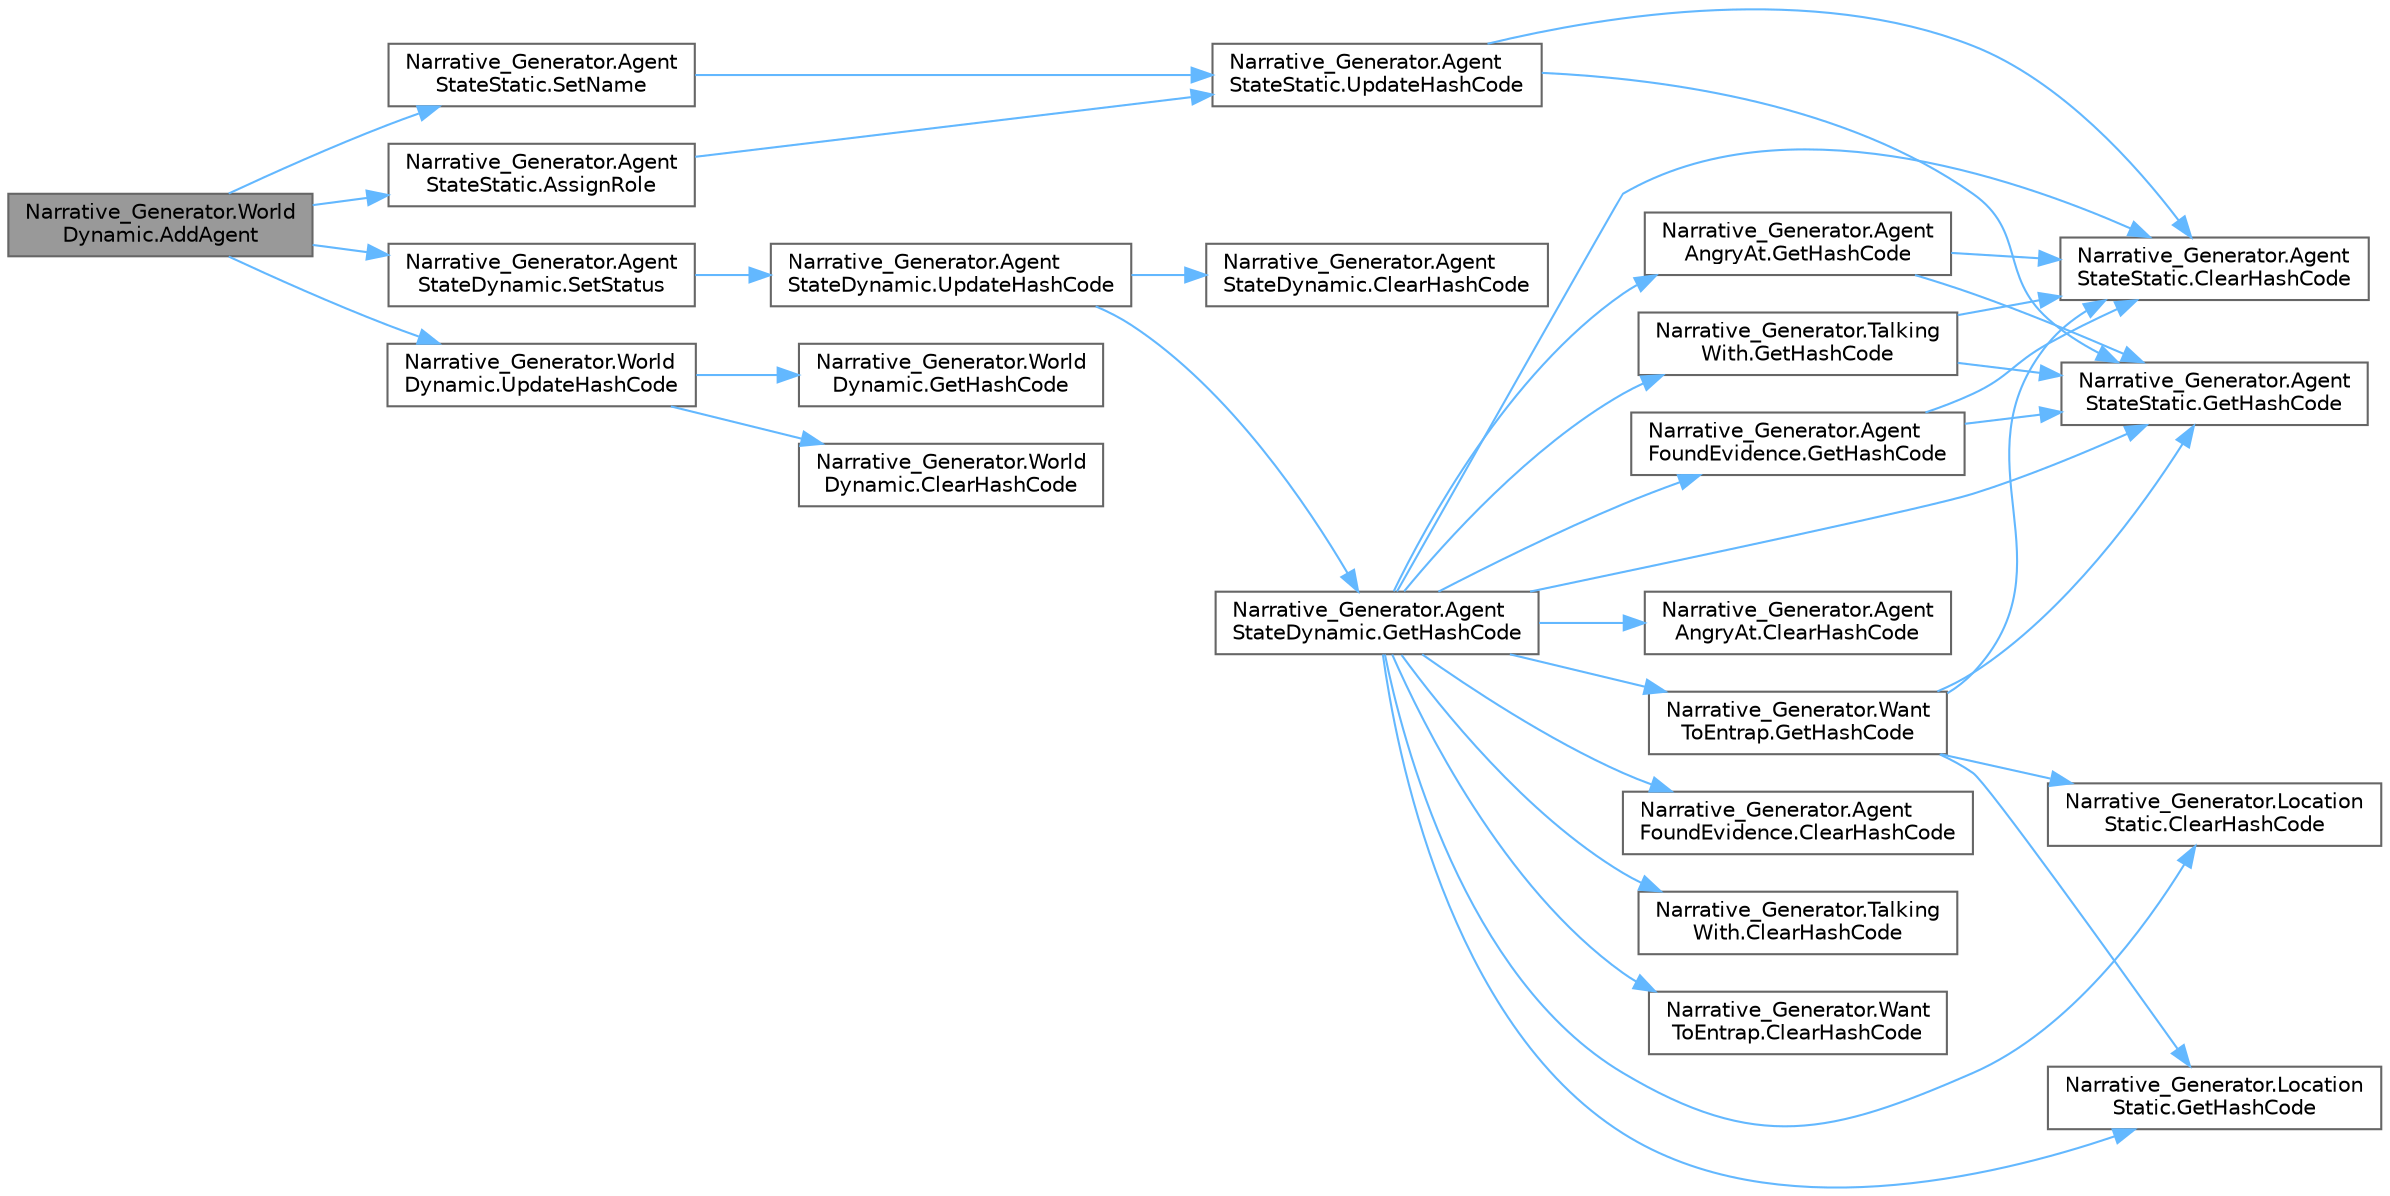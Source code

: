 digraph "Narrative_Generator.WorldDynamic.AddAgent"
{
 // LATEX_PDF_SIZE
  bgcolor="transparent";
  edge [fontname=Helvetica,fontsize=10,labelfontname=Helvetica,labelfontsize=10];
  node [fontname=Helvetica,fontsize=10,shape=box,height=0.2,width=0.4];
  rankdir="LR";
  Node1 [label="Narrative_Generator.World\lDynamic.AddAgent",height=0.2,width=0.4,color="gray40", fillcolor="grey60", style="filled", fontcolor="black",tooltip="Adding an agent, basic information about it is specified in separate parameters."];
  Node1 -> Node2 [color="steelblue1",style="solid"];
  Node2 [label="Narrative_Generator.Agent\lStateStatic.AssignRole",height=0.2,width=0.4,color="grey40", fillcolor="white", style="filled",URL="$class_narrative___generator_1_1_agent_state_static.html#a35afb17595bcc902d0699944a04ac631",tooltip="A method that assigns a role to an agent."];
  Node2 -> Node3 [color="steelblue1",style="solid"];
  Node3 [label="Narrative_Generator.Agent\lStateStatic.UpdateHashCode",height=0.2,width=0.4,color="grey40", fillcolor="white", style="filled",URL="$class_narrative___generator_1_1_agent_state_static.html#afb4030bd95ae5b4dbad586fdb6e4f111",tooltip="Updates (refresh) the current hash code value."];
  Node3 -> Node4 [color="steelblue1",style="solid"];
  Node4 [label="Narrative_Generator.Agent\lStateStatic.ClearHashCode",height=0.2,width=0.4,color="grey40", fillcolor="white", style="filled",URL="$class_narrative___generator_1_1_agent_state_static.html#a2827a4f98ca2a38a486f746f40883d47",tooltip="Clears the current hash code value."];
  Node3 -> Node5 [color="steelblue1",style="solid"];
  Node5 [label="Narrative_Generator.Agent\lStateStatic.GetHashCode",height=0.2,width=0.4,color="grey40", fillcolor="white", style="filled",URL="$class_narrative___generator_1_1_agent_state_static.html#acf5f6b1ff2055ef1ab278bb6183d0b67",tooltip="Calculates and returns the hash code of this instance of the static part of the agent's state."];
  Node1 -> Node6 [color="steelblue1",style="solid"];
  Node6 [label="Narrative_Generator.Agent\lStateStatic.SetName",height=0.2,width=0.4,color="grey40", fillcolor="white", style="filled",URL="$class_narrative___generator_1_1_agent_state_static.html#ad50006634536af999ec75020fbac13b7",tooltip="A method that assigns the name of the agent."];
  Node6 -> Node3 [color="steelblue1",style="solid"];
  Node1 -> Node7 [color="steelblue1",style="solid"];
  Node7 [label="Narrative_Generator.Agent\lStateDynamic.SetStatus",height=0.2,width=0.4,color="grey40", fillcolor="white", style="filled",URL="$class_narrative___generator_1_1_agent_state_dynamic.html#a1047c9144806e09d1b3acb89bdfbd58a",tooltip="The method that sets the agent's status."];
  Node7 -> Node8 [color="steelblue1",style="solid"];
  Node8 [label="Narrative_Generator.Agent\lStateDynamic.UpdateHashCode",height=0.2,width=0.4,color="grey40", fillcolor="white", style="filled",URL="$class_narrative___generator_1_1_agent_state_dynamic.html#ae5def9114b62d20b4d3b7811dff71494",tooltip="Updates (refresh) the current hash code value."];
  Node8 -> Node9 [color="steelblue1",style="solid"];
  Node9 [label="Narrative_Generator.Agent\lStateDynamic.ClearHashCode",height=0.2,width=0.4,color="grey40", fillcolor="white", style="filled",URL="$class_narrative___generator_1_1_agent_state_dynamic.html#a045c711e495e00e1c20b53192ee1b5bb",tooltip="Clears the current hash code value."];
  Node8 -> Node10 [color="steelblue1",style="solid"];
  Node10 [label="Narrative_Generator.Agent\lStateDynamic.GetHashCode",height=0.2,width=0.4,color="grey40", fillcolor="white", style="filled",URL="$class_narrative___generator_1_1_agent_state_dynamic.html#acc89349f24d3eedd35bdd1d13f1fc501",tooltip="Calculates and returns the hash code of this instance of the dynamic part of the agent's state."];
  Node10 -> Node4 [color="steelblue1",style="solid"];
  Node10 -> Node11 [color="steelblue1",style="solid"];
  Node11 [label="Narrative_Generator.Agent\lAngryAt.ClearHashCode",height=0.2,width=0.4,color="grey40", fillcolor="white", style="filled",URL="$class_narrative___generator_1_1_agent_angry_at.html#a34b938b00e0b39a15bc4e0f080d87465",tooltip="Clears the current hash code value."];
  Node10 -> Node12 [color="steelblue1",style="solid"];
  Node12 [label="Narrative_Generator.Agent\lFoundEvidence.ClearHashCode",height=0.2,width=0.4,color="grey40", fillcolor="white", style="filled",URL="$class_narrative___generator_1_1_agent_found_evidence.html#a76ec5fd88de5d5d24947c421603085b8",tooltip="Clears the current hash code value."];
  Node10 -> Node13 [color="steelblue1",style="solid"];
  Node13 [label="Narrative_Generator.Talking\lWith.ClearHashCode",height=0.2,width=0.4,color="grey40", fillcolor="white", style="filled",URL="$class_narrative___generator_1_1_talking_with.html#ad8c90710fe669126ecd8f7be504e200b",tooltip="Clears the current hash code value."];
  Node10 -> Node14 [color="steelblue1",style="solid"];
  Node14 [label="Narrative_Generator.Want\lToEntrap.ClearHashCode",height=0.2,width=0.4,color="grey40", fillcolor="white", style="filled",URL="$class_narrative___generator_1_1_want_to_entrap.html#a70ee8f09f1f439067ba4edfe1acb0dd8",tooltip="Clears the current hash code value."];
  Node10 -> Node15 [color="steelblue1",style="solid"];
  Node15 [label="Narrative_Generator.Location\lStatic.ClearHashCode",height=0.2,width=0.4,color="grey40", fillcolor="white", style="filled",URL="$class_narrative___generator_1_1_location_static.html#a7d9ed82d1e88a7362f28742b114f158f",tooltip="Clears the current hash code value."];
  Node10 -> Node5 [color="steelblue1",style="solid"];
  Node10 -> Node16 [color="steelblue1",style="solid"];
  Node16 [label="Narrative_Generator.Agent\lAngryAt.GetHashCode",height=0.2,width=0.4,color="grey40", fillcolor="white", style="filled",URL="$class_narrative___generator_1_1_agent_angry_at.html#a1b3c042c55edb49b40586cc2f248c83b",tooltip="Calculates and returns the hash code of this instance of the AgentAngryAt."];
  Node16 -> Node4 [color="steelblue1",style="solid"];
  Node16 -> Node5 [color="steelblue1",style="solid"];
  Node10 -> Node17 [color="steelblue1",style="solid"];
  Node17 [label="Narrative_Generator.Agent\lFoundEvidence.GetHashCode",height=0.2,width=0.4,color="grey40", fillcolor="white", style="filled",URL="$class_narrative___generator_1_1_agent_found_evidence.html#a44e1bbe8c16ffaa694befd9bb2ebc25b",tooltip="Calculates and returns the hash code of this instance of the AgentFoundEvidence."];
  Node17 -> Node4 [color="steelblue1",style="solid"];
  Node17 -> Node5 [color="steelblue1",style="solid"];
  Node10 -> Node18 [color="steelblue1",style="solid"];
  Node18 [label="Narrative_Generator.Talking\lWith.GetHashCode",height=0.2,width=0.4,color="grey40", fillcolor="white", style="filled",URL="$class_narrative___generator_1_1_talking_with.html#aa82e04aef67d9d14810dc97313df05fa",tooltip="Calculates and returns the hash code of this instance of the TalkingWith."];
  Node18 -> Node4 [color="steelblue1",style="solid"];
  Node18 -> Node5 [color="steelblue1",style="solid"];
  Node10 -> Node19 [color="steelblue1",style="solid"];
  Node19 [label="Narrative_Generator.Want\lToEntrap.GetHashCode",height=0.2,width=0.4,color="grey40", fillcolor="white", style="filled",URL="$class_narrative___generator_1_1_want_to_entrap.html#a0728e38963399986bccffb824cc8f998",tooltip="Calculates and returns the hash code of this instance of the WantToEntrap."];
  Node19 -> Node4 [color="steelblue1",style="solid"];
  Node19 -> Node15 [color="steelblue1",style="solid"];
  Node19 -> Node5 [color="steelblue1",style="solid"];
  Node19 -> Node20 [color="steelblue1",style="solid"];
  Node20 [label="Narrative_Generator.Location\lStatic.GetHashCode",height=0.2,width=0.4,color="grey40", fillcolor="white", style="filled",URL="$class_narrative___generator_1_1_location_static.html#afdf0469fcf16de27c9e6aec0cceac571",tooltip="Calculates and returns the hash code of this instance of the LocationStatic."];
  Node10 -> Node20 [color="steelblue1",style="solid"];
  Node1 -> Node21 [color="steelblue1",style="solid"];
  Node21 [label="Narrative_Generator.World\lDynamic.UpdateHashCode",height=0.2,width=0.4,color="grey40", fillcolor="white", style="filled",URL="$class_narrative___generator_1_1_world_dynamic.html#a14ee6a0a9695ebd179d4c378a63fffdc",tooltip="Updates (refresh) the current hash code value."];
  Node21 -> Node22 [color="steelblue1",style="solid"];
  Node22 [label="Narrative_Generator.World\lDynamic.ClearHashCode",height=0.2,width=0.4,color="grey40", fillcolor="white", style="filled",URL="$class_narrative___generator_1_1_world_dynamic.html#a09e69ba75f8c366973719ff2909d36b1",tooltip="Clears the current hash code value."];
  Node21 -> Node23 [color="steelblue1",style="solid"];
  Node23 [label="Narrative_Generator.World\lDynamic.GetHashCode",height=0.2,width=0.4,color="grey40", fillcolor="white", style="filled",URL="$class_narrative___generator_1_1_world_dynamic.html#aebfe541cb9cba87220afdc0b6e7da30b",tooltip="Calculates and returns the hash code of this instance of the WorldDynamic."];
}

